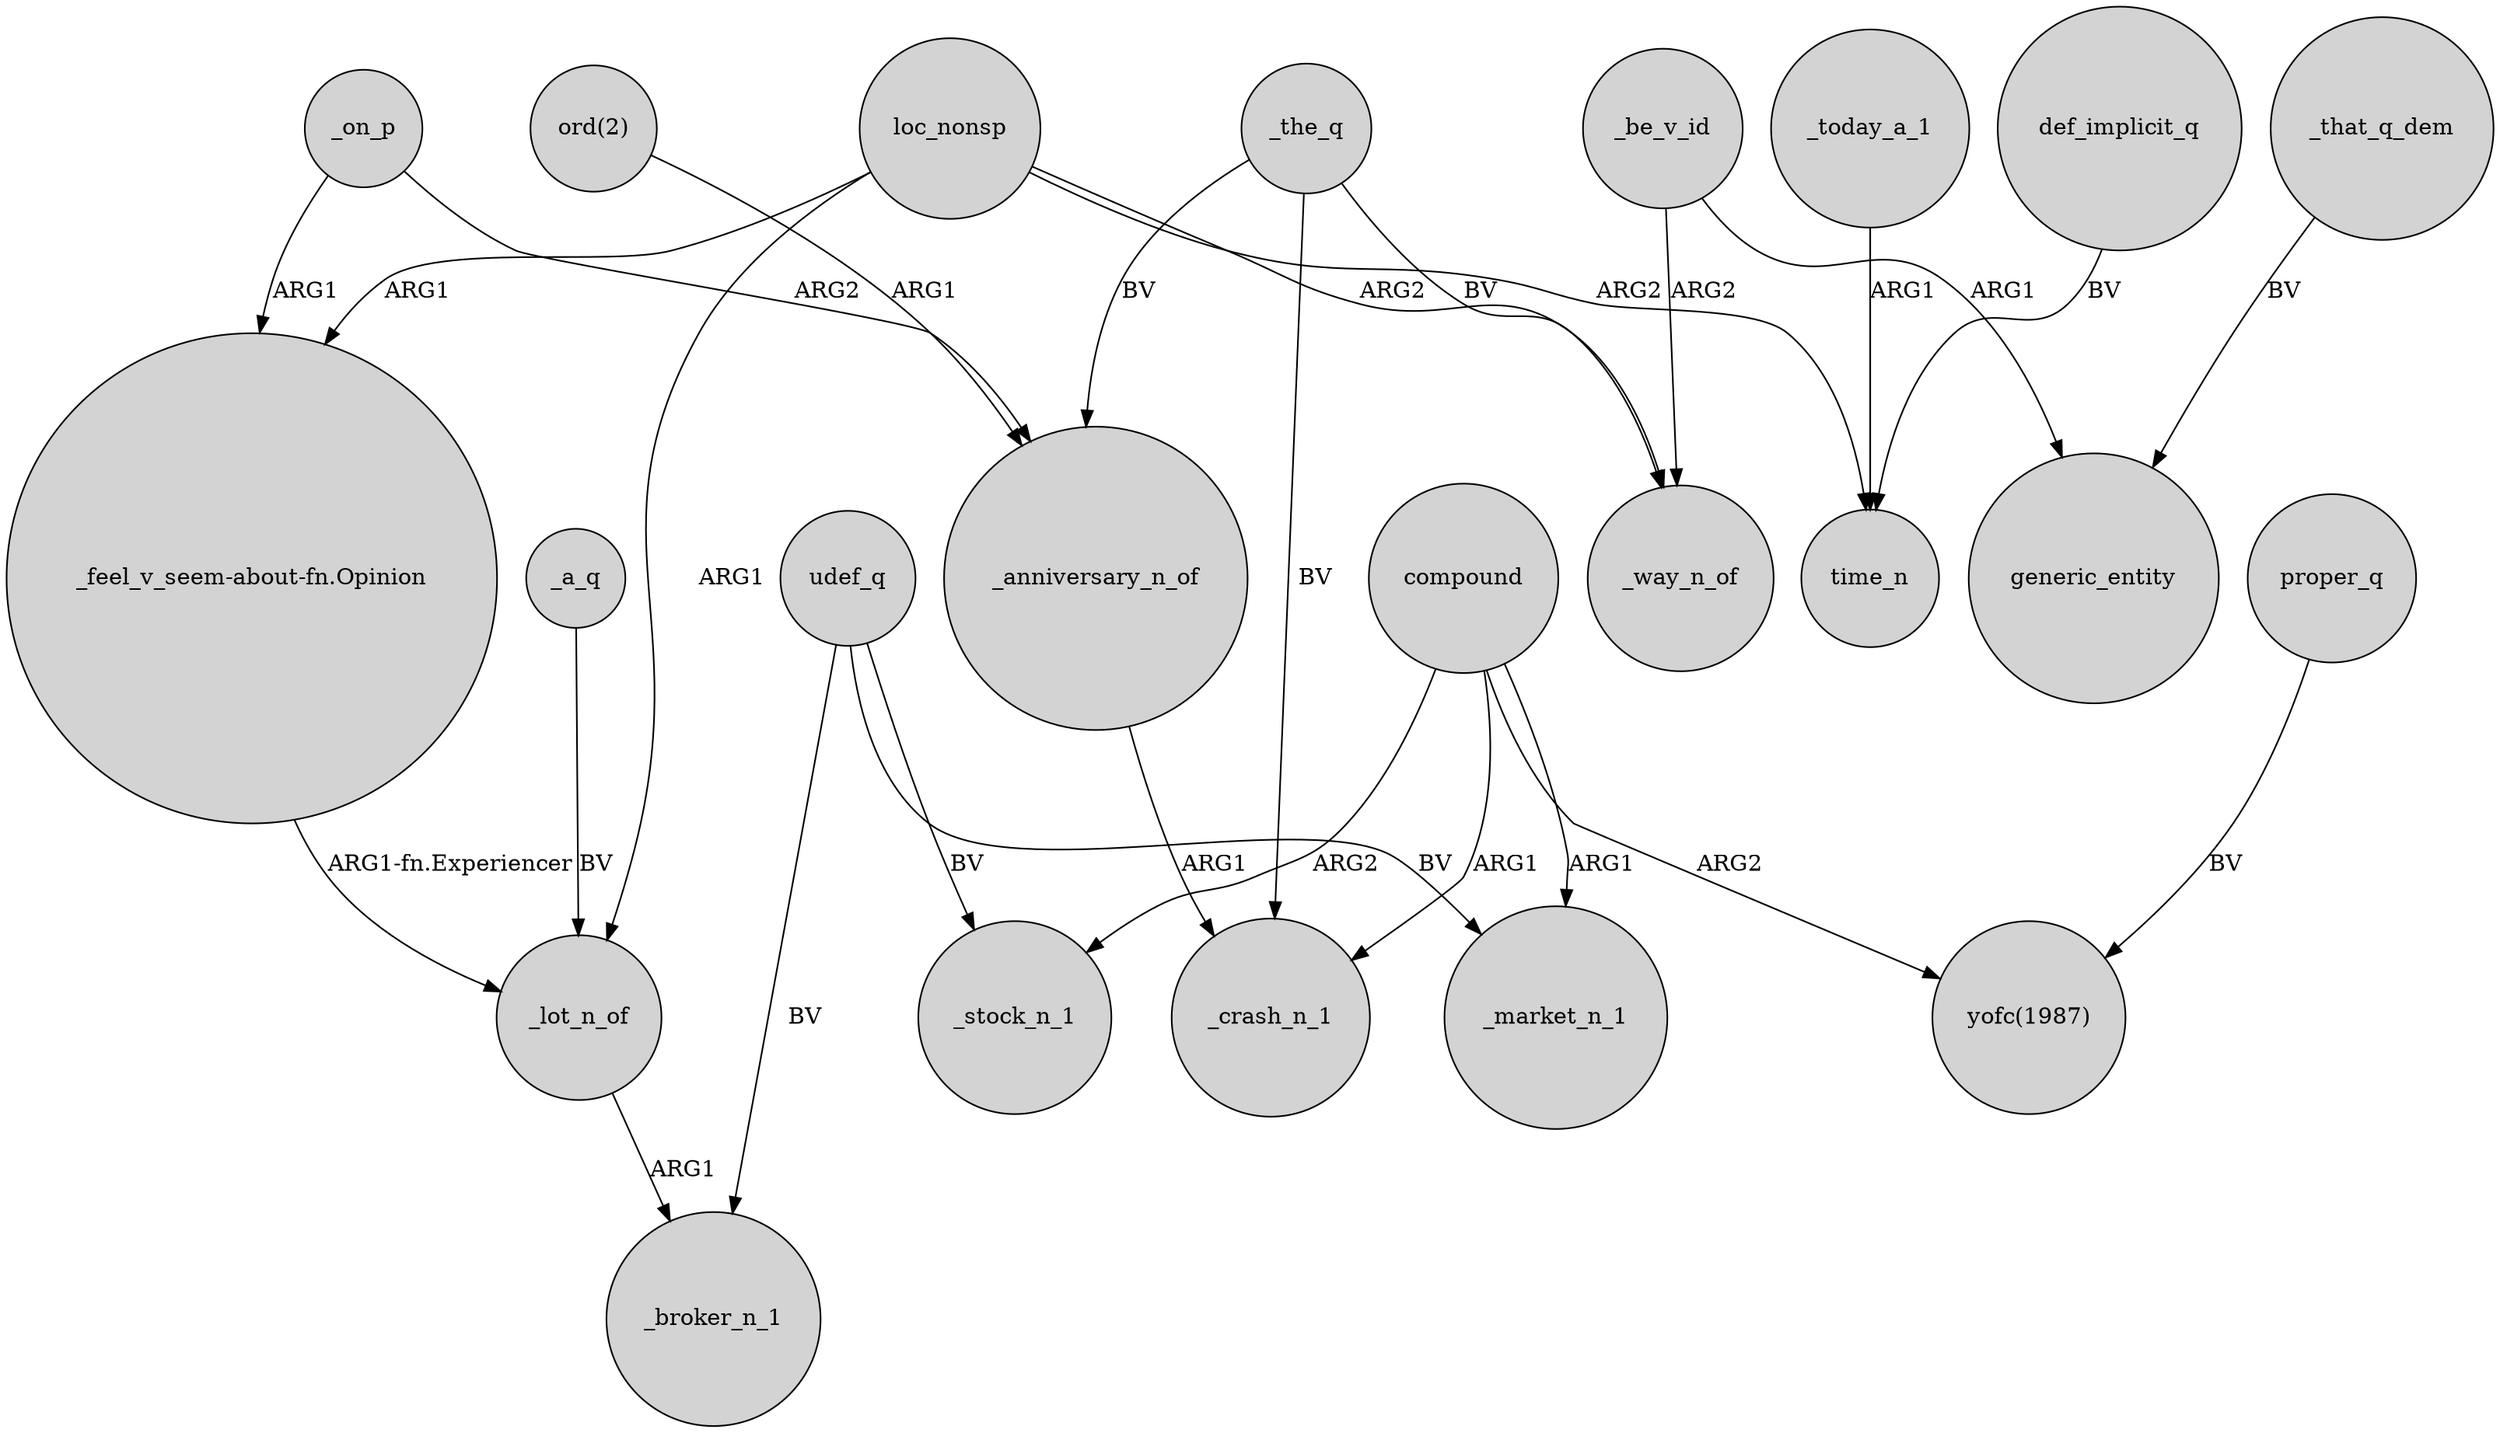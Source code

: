 digraph {
	node [shape=circle style=filled]
	_a_q -> _lot_n_of [label=BV]
	"ord(2)" -> _anniversary_n_of [label=ARG1]
	_lot_n_of -> _broker_n_1 [label=ARG1]
	_today_a_1 -> time_n [label=ARG1]
	_that_q_dem -> generic_entity [label=BV]
	_on_p -> "_feel_v_seem-about-fn.Opinion" [label=ARG1]
	_the_q -> _way_n_of [label=BV]
	compound -> _crash_n_1 [label=ARG1]
	_be_v_id -> generic_entity [label=ARG1]
	udef_q -> _market_n_1 [label=BV]
	_be_v_id -> _way_n_of [label=ARG2]
	loc_nonsp -> time_n [label=ARG2]
	compound -> _stock_n_1 [label=ARG2]
	_on_p -> _anniversary_n_of [label=ARG2]
	loc_nonsp -> _way_n_of [label=ARG2]
	loc_nonsp -> _lot_n_of [label=ARG1]
	udef_q -> _stock_n_1 [label=BV]
	_the_q -> _anniversary_n_of [label=BV]
	compound -> "yofc(1987)" [label=ARG2]
	"_feel_v_seem-about-fn.Opinion" -> _lot_n_of [label="ARG1-fn.Experiencer"]
	loc_nonsp -> "_feel_v_seem-about-fn.Opinion" [label=ARG1]
	proper_q -> "yofc(1987)" [label=BV]
	compound -> _market_n_1 [label=ARG1]
	_anniversary_n_of -> _crash_n_1 [label=ARG1]
	udef_q -> _broker_n_1 [label=BV]
	_the_q -> _crash_n_1 [label=BV]
	def_implicit_q -> time_n [label=BV]
}

